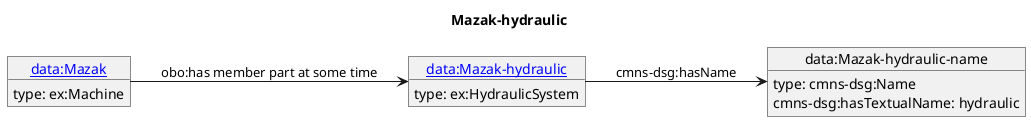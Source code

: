 @startuml
skinparam linetype polyline
left to right direction
title Mazak-hydraulic
object "[[./Mazak-hydraulic.html data:Mazak-hydraulic]]" as o1 {
 type: ex:HydraulicSystem 
}
object "data:Mazak-hydraulic-name" as o2 {
 type: cmns-dsg:Name 
}
object "[[./Mazak.html data:Mazak]]" as o3 {
 type: ex:Machine 
}
o1 --> o2 : cmns-dsg:hasName
o2 : cmns-dsg:hasTextualName: hydraulic
o3 --> o1 : obo:has member part at some time
@enduml

